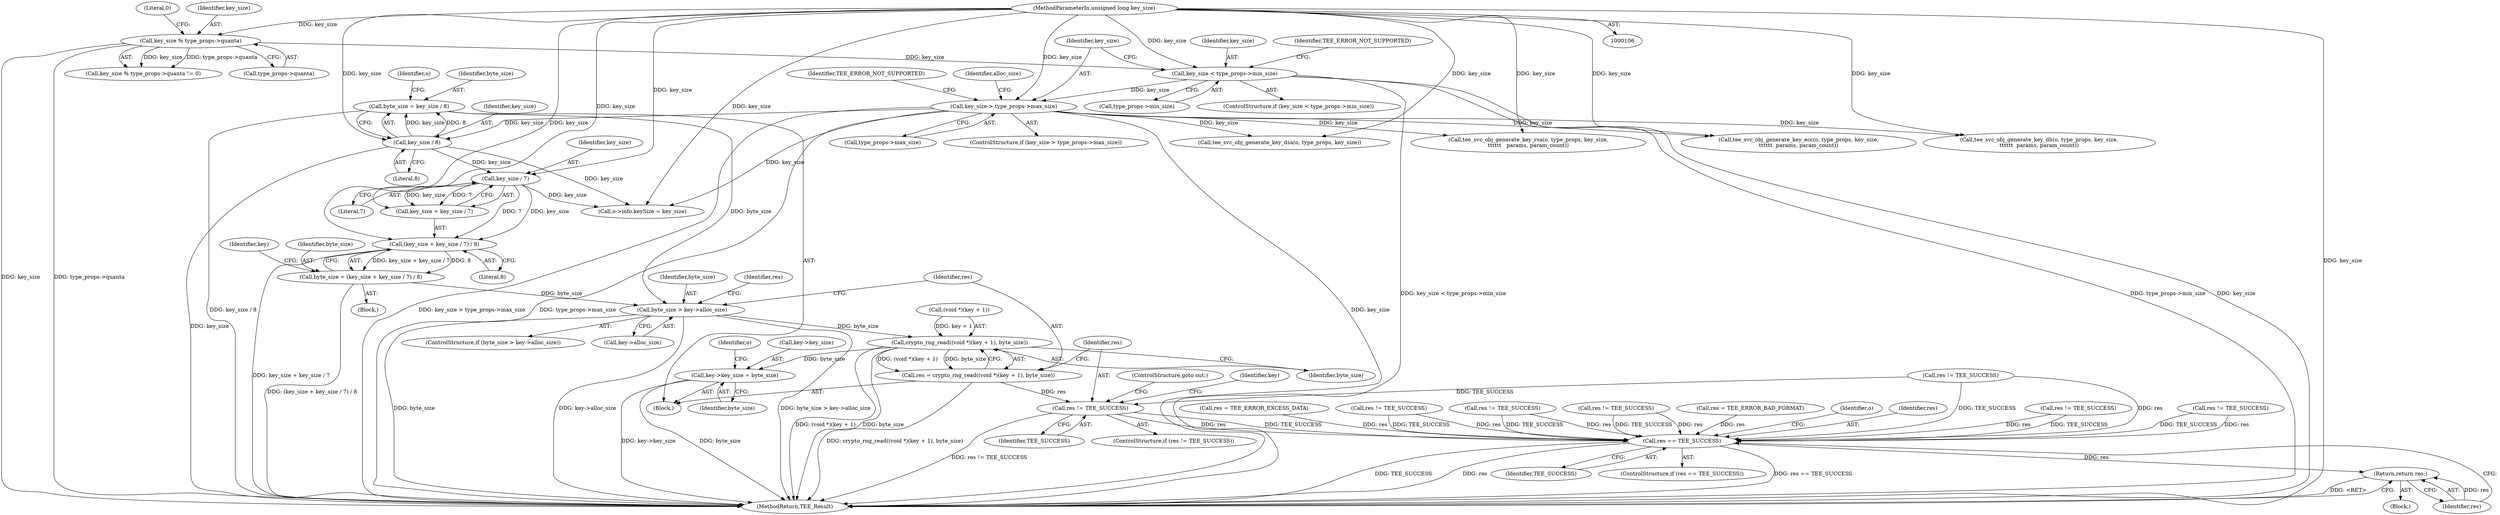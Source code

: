 digraph "0_optee_os_a637243270fc1faae16de059091795c32d86e65e_0@pointer" {
"1000318" [label="(Call,byte_size > key->alloc_size)"];
"1000279" [label="(Call,byte_size = key_size / 8)"];
"1000281" [label="(Call,key_size / 8)"];
"1000206" [label="(Call,key_size > type_props->max_size)"];
"1000198" [label="(Call,key_size < type_props->min_size)"];
"1000189" [label="(Call,key_size % type_props->quanta)"];
"1000108" [label="(MethodParameterIn,unsigned long key_size)"];
"1000301" [label="(Call,byte_size = (key_size + key_size / 7) / 8)"];
"1000303" [label="(Call,(key_size + key_size / 7) / 8)"];
"1000306" [label="(Call,key_size / 7)"];
"1000330" [label="(Call,crypto_rng_read((void *)(key + 1), byte_size))"];
"1000328" [label="(Call,res = crypto_rng_read((void *)(key + 1), byte_size))"];
"1000338" [label="(Call,res != TEE_SUCCESS)"];
"1000426" [label="(Call,res == TEE_SUCCESS)"];
"1000444" [label="(Return,return res;)"];
"1000342" [label="(Call,key->key_size = byte_size)"];
"1000188" [label="(Call,key_size % type_props->quanta != 0)"];
"1000206" [label="(Call,key_size > type_props->max_size)"];
"1000337" [label="(ControlStructure,if (res != TEE_SUCCESS))"];
"1000212" [label="(Identifier,TEE_ERROR_NOT_SUPPORTED)"];
"1000426" [label="(Call,res == TEE_SUCCESS)"];
"1000346" [label="(Identifier,byte_size)"];
"1000280" [label="(Identifier,byte_size)"];
"1000306" [label="(Call,key_size / 7)"];
"1000309" [label="(Literal,8)"];
"1000382" [label="(Call,res != TEE_SUCCESS)"];
"1000208" [label="(Call,type_props->max_size)"];
"1000446" [label="(MethodReturn,TEE_Result)"];
"1000329" [label="(Identifier,res)"];
"1000111" [label="(Block,)"];
"1000190" [label="(Identifier,key_size)"];
"1000330" [label="(Call,crypto_rng_read((void *)(key + 1), byte_size))"];
"1000319" [label="(Identifier,byte_size)"];
"1000308" [label="(Literal,7)"];
"1000301" [label="(Call,byte_size = (key_size + key_size / 7) / 8)"];
"1000258" [label="(Call,res != TEE_SUCCESS)"];
"1000369" [label="(Call,res != TEE_SUCCESS)"];
"1000324" [label="(Call,res = TEE_ERROR_EXCESS_DATA)"];
"1000246" [label="(Call,res != TEE_SUCCESS)"];
"1000413" [label="(Call,res != TEE_SUCCESS)"];
"1000377" [label="(Call,tee_svc_obj_generate_key_dsa(o, type_props, key_size))"];
"1000343" [label="(Call,key->key_size)"];
"1000304" [label="(Call,key_size + key_size / 7)"];
"1000444" [label="(Return,return res;)"];
"1000397" [label="(Call,res != TEE_SUCCESS)"];
"1000108" [label="(MethodParameterIn,unsigned long key_size)"];
"1000430" [label="(Call,o->info.keySize = key_size)"];
"1000325" [label="(Identifier,res)"];
"1000289" [label="(Identifier,o)"];
"1000406" [label="(Call,tee_svc_obj_generate_key_ecc(o, type_props, key_size,\n\t\t\t\t\t\t  params, param_count))"];
"1000318" [label="(Call,byte_size > key->alloc_size)"];
"1000279" [label="(Call,byte_size = key_size / 8)"];
"1000189" [label="(Call,key_size % type_props->quanta)"];
"1000342" [label="(Call,key->key_size = byte_size)"];
"1000445" [label="(Identifier,res)"];
"1000282" [label="(Identifier,key_size)"];
"1000207" [label="(Identifier,key_size)"];
"1000349" [label="(Identifier,o)"];
"1000200" [label="(Call,type_props->min_size)"];
"1000419" [label="(Call,res = TEE_ERROR_BAD_FORMAT)"];
"1000194" [label="(Literal,0)"];
"1000303" [label="(Call,(key_size + key_size / 7) / 8)"];
"1000331" [label="(Call,(void *)(key + 1))"];
"1000311" [label="(Identifier,key)"];
"1000341" [label="(ControlStructure,goto out;)"];
"1000336" [label="(Identifier,byte_size)"];
"1000428" [label="(Identifier,TEE_SUCCESS)"];
"1000205" [label="(ControlStructure,if (key_size > type_props->max_size))"];
"1000199" [label="(Identifier,key_size)"];
"1000283" [label="(Literal,8)"];
"1000433" [label="(Identifier,o)"];
"1000338" [label="(Call,res != TEE_SUCCESS)"];
"1000204" [label="(Identifier,TEE_ERROR_NOT_SUPPORTED)"];
"1000344" [label="(Identifier,key)"];
"1000425" [label="(ControlStructure,if (res == TEE_SUCCESS))"];
"1000427" [label="(Identifier,res)"];
"1000215" [label="(Identifier,alloc_size)"];
"1000340" [label="(Identifier,TEE_SUCCESS)"];
"1000317" [label="(ControlStructure,if (byte_size > key->alloc_size))"];
"1000281" [label="(Call,key_size / 8)"];
"1000390" [label="(Call,tee_svc_obj_generate_key_dh(o, type_props, key_size,\n\t\t\t\t\t\t  params, param_count))"];
"1000302" [label="(Identifier,byte_size)"];
"1000339" [label="(Identifier,res)"];
"1000307" [label="(Identifier,key_size)"];
"1000328" [label="(Call,res = crypto_rng_read((void *)(key + 1), byte_size))"];
"1000198" [label="(Call,key_size < type_props->min_size)"];
"1000362" [label="(Call,tee_svc_obj_generate_key_rsa(o, type_props, key_size,\n\t\t\t\t\t\t   params, param_count))"];
"1000191" [label="(Call,type_props->quanta)"];
"1000320" [label="(Call,key->alloc_size)"];
"1000197" [label="(ControlStructure,if (key_size < type_props->min_size))"];
"1000268" [label="(Block,)"];
"1000300" [label="(Block,)"];
"1000318" -> "1000317"  [label="AST: "];
"1000318" -> "1000320"  [label="CFG: "];
"1000319" -> "1000318"  [label="AST: "];
"1000320" -> "1000318"  [label="AST: "];
"1000325" -> "1000318"  [label="CFG: "];
"1000329" -> "1000318"  [label="CFG: "];
"1000318" -> "1000446"  [label="DDG: byte_size > key->alloc_size"];
"1000318" -> "1000446"  [label="DDG: byte_size"];
"1000318" -> "1000446"  [label="DDG: key->alloc_size"];
"1000279" -> "1000318"  [label="DDG: byte_size"];
"1000301" -> "1000318"  [label="DDG: byte_size"];
"1000318" -> "1000330"  [label="DDG: byte_size"];
"1000279" -> "1000268"  [label="AST: "];
"1000279" -> "1000281"  [label="CFG: "];
"1000280" -> "1000279"  [label="AST: "];
"1000281" -> "1000279"  [label="AST: "];
"1000289" -> "1000279"  [label="CFG: "];
"1000279" -> "1000446"  [label="DDG: key_size / 8"];
"1000281" -> "1000279"  [label="DDG: key_size"];
"1000281" -> "1000279"  [label="DDG: 8"];
"1000281" -> "1000283"  [label="CFG: "];
"1000282" -> "1000281"  [label="AST: "];
"1000283" -> "1000281"  [label="AST: "];
"1000281" -> "1000446"  [label="DDG: key_size"];
"1000206" -> "1000281"  [label="DDG: key_size"];
"1000108" -> "1000281"  [label="DDG: key_size"];
"1000281" -> "1000306"  [label="DDG: key_size"];
"1000281" -> "1000430"  [label="DDG: key_size"];
"1000206" -> "1000205"  [label="AST: "];
"1000206" -> "1000208"  [label="CFG: "];
"1000207" -> "1000206"  [label="AST: "];
"1000208" -> "1000206"  [label="AST: "];
"1000212" -> "1000206"  [label="CFG: "];
"1000215" -> "1000206"  [label="CFG: "];
"1000206" -> "1000446"  [label="DDG: key_size > type_props->max_size"];
"1000206" -> "1000446"  [label="DDG: type_props->max_size"];
"1000206" -> "1000446"  [label="DDG: key_size"];
"1000198" -> "1000206"  [label="DDG: key_size"];
"1000108" -> "1000206"  [label="DDG: key_size"];
"1000206" -> "1000362"  [label="DDG: key_size"];
"1000206" -> "1000377"  [label="DDG: key_size"];
"1000206" -> "1000390"  [label="DDG: key_size"];
"1000206" -> "1000406"  [label="DDG: key_size"];
"1000206" -> "1000430"  [label="DDG: key_size"];
"1000198" -> "1000197"  [label="AST: "];
"1000198" -> "1000200"  [label="CFG: "];
"1000199" -> "1000198"  [label="AST: "];
"1000200" -> "1000198"  [label="AST: "];
"1000204" -> "1000198"  [label="CFG: "];
"1000207" -> "1000198"  [label="CFG: "];
"1000198" -> "1000446"  [label="DDG: type_props->min_size"];
"1000198" -> "1000446"  [label="DDG: key_size"];
"1000198" -> "1000446"  [label="DDG: key_size < type_props->min_size"];
"1000189" -> "1000198"  [label="DDG: key_size"];
"1000108" -> "1000198"  [label="DDG: key_size"];
"1000189" -> "1000188"  [label="AST: "];
"1000189" -> "1000191"  [label="CFG: "];
"1000190" -> "1000189"  [label="AST: "];
"1000191" -> "1000189"  [label="AST: "];
"1000194" -> "1000189"  [label="CFG: "];
"1000189" -> "1000446"  [label="DDG: key_size"];
"1000189" -> "1000446"  [label="DDG: type_props->quanta"];
"1000189" -> "1000188"  [label="DDG: key_size"];
"1000189" -> "1000188"  [label="DDG: type_props->quanta"];
"1000108" -> "1000189"  [label="DDG: key_size"];
"1000108" -> "1000106"  [label="AST: "];
"1000108" -> "1000446"  [label="DDG: key_size"];
"1000108" -> "1000303"  [label="DDG: key_size"];
"1000108" -> "1000304"  [label="DDG: key_size"];
"1000108" -> "1000306"  [label="DDG: key_size"];
"1000108" -> "1000362"  [label="DDG: key_size"];
"1000108" -> "1000377"  [label="DDG: key_size"];
"1000108" -> "1000390"  [label="DDG: key_size"];
"1000108" -> "1000406"  [label="DDG: key_size"];
"1000108" -> "1000430"  [label="DDG: key_size"];
"1000301" -> "1000300"  [label="AST: "];
"1000301" -> "1000303"  [label="CFG: "];
"1000302" -> "1000301"  [label="AST: "];
"1000303" -> "1000301"  [label="AST: "];
"1000311" -> "1000301"  [label="CFG: "];
"1000301" -> "1000446"  [label="DDG: (key_size + key_size / 7) / 8"];
"1000303" -> "1000301"  [label="DDG: key_size + key_size / 7"];
"1000303" -> "1000301"  [label="DDG: 8"];
"1000303" -> "1000309"  [label="CFG: "];
"1000304" -> "1000303"  [label="AST: "];
"1000309" -> "1000303"  [label="AST: "];
"1000303" -> "1000446"  [label="DDG: key_size + key_size / 7"];
"1000306" -> "1000303"  [label="DDG: key_size"];
"1000306" -> "1000303"  [label="DDG: 7"];
"1000306" -> "1000304"  [label="AST: "];
"1000306" -> "1000308"  [label="CFG: "];
"1000307" -> "1000306"  [label="AST: "];
"1000308" -> "1000306"  [label="AST: "];
"1000304" -> "1000306"  [label="CFG: "];
"1000306" -> "1000304"  [label="DDG: key_size"];
"1000306" -> "1000304"  [label="DDG: 7"];
"1000306" -> "1000430"  [label="DDG: key_size"];
"1000330" -> "1000328"  [label="AST: "];
"1000330" -> "1000336"  [label="CFG: "];
"1000331" -> "1000330"  [label="AST: "];
"1000336" -> "1000330"  [label="AST: "];
"1000328" -> "1000330"  [label="CFG: "];
"1000330" -> "1000446"  [label="DDG: (void *)(key + 1)"];
"1000330" -> "1000446"  [label="DDG: byte_size"];
"1000330" -> "1000328"  [label="DDG: (void *)(key + 1)"];
"1000330" -> "1000328"  [label="DDG: byte_size"];
"1000331" -> "1000330"  [label="DDG: key + 1"];
"1000330" -> "1000342"  [label="DDG: byte_size"];
"1000328" -> "1000268"  [label="AST: "];
"1000329" -> "1000328"  [label="AST: "];
"1000339" -> "1000328"  [label="CFG: "];
"1000328" -> "1000446"  [label="DDG: crypto_rng_read((void *)(key + 1), byte_size)"];
"1000328" -> "1000338"  [label="DDG: res"];
"1000338" -> "1000337"  [label="AST: "];
"1000338" -> "1000340"  [label="CFG: "];
"1000339" -> "1000338"  [label="AST: "];
"1000340" -> "1000338"  [label="AST: "];
"1000341" -> "1000338"  [label="CFG: "];
"1000344" -> "1000338"  [label="CFG: "];
"1000338" -> "1000446"  [label="DDG: res != TEE_SUCCESS"];
"1000258" -> "1000338"  [label="DDG: TEE_SUCCESS"];
"1000338" -> "1000426"  [label="DDG: res"];
"1000338" -> "1000426"  [label="DDG: TEE_SUCCESS"];
"1000426" -> "1000425"  [label="AST: "];
"1000426" -> "1000428"  [label="CFG: "];
"1000427" -> "1000426"  [label="AST: "];
"1000428" -> "1000426"  [label="AST: "];
"1000433" -> "1000426"  [label="CFG: "];
"1000445" -> "1000426"  [label="CFG: "];
"1000426" -> "1000446"  [label="DDG: TEE_SUCCESS"];
"1000426" -> "1000446"  [label="DDG: res"];
"1000426" -> "1000446"  [label="DDG: res == TEE_SUCCESS"];
"1000258" -> "1000426"  [label="DDG: res"];
"1000258" -> "1000426"  [label="DDG: TEE_SUCCESS"];
"1000382" -> "1000426"  [label="DDG: res"];
"1000382" -> "1000426"  [label="DDG: TEE_SUCCESS"];
"1000397" -> "1000426"  [label="DDG: res"];
"1000397" -> "1000426"  [label="DDG: TEE_SUCCESS"];
"1000369" -> "1000426"  [label="DDG: res"];
"1000369" -> "1000426"  [label="DDG: TEE_SUCCESS"];
"1000324" -> "1000426"  [label="DDG: res"];
"1000246" -> "1000426"  [label="DDG: res"];
"1000246" -> "1000426"  [label="DDG: TEE_SUCCESS"];
"1000419" -> "1000426"  [label="DDG: res"];
"1000413" -> "1000426"  [label="DDG: res"];
"1000413" -> "1000426"  [label="DDG: TEE_SUCCESS"];
"1000426" -> "1000444"  [label="DDG: res"];
"1000444" -> "1000111"  [label="AST: "];
"1000444" -> "1000445"  [label="CFG: "];
"1000445" -> "1000444"  [label="AST: "];
"1000446" -> "1000444"  [label="CFG: "];
"1000444" -> "1000446"  [label="DDG: <RET>"];
"1000445" -> "1000444"  [label="DDG: res"];
"1000342" -> "1000268"  [label="AST: "];
"1000342" -> "1000346"  [label="CFG: "];
"1000343" -> "1000342"  [label="AST: "];
"1000346" -> "1000342"  [label="AST: "];
"1000349" -> "1000342"  [label="CFG: "];
"1000342" -> "1000446"  [label="DDG: key->key_size"];
"1000342" -> "1000446"  [label="DDG: byte_size"];
}
